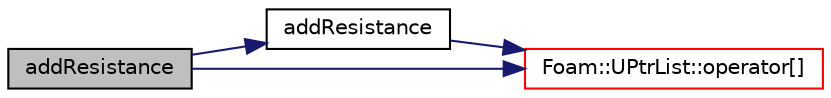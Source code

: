 digraph "addResistance"
{
  bgcolor="transparent";
  edge [fontname="Helvetica",fontsize="10",labelfontname="Helvetica",labelfontsize="10"];
  node [fontname="Helvetica",fontsize="10",shape=record];
  rankdir="LR";
  Node1 [label="addResistance",height=0.2,width=0.4,color="black", fillcolor="grey75", style="filled", fontcolor="black"];
  Node1 -> Node2 [color="midnightblue",fontsize="10",style="solid",fontname="Helvetica"];
  Node2 [label="addResistance",height=0.2,width=0.4,color="black",URL="$a01984.html#a01cf1659692351619346abd42c36b055",tooltip="Add resistance. "];
  Node2 -> Node3 [color="midnightblue",fontsize="10",style="solid",fontname="Helvetica"];
  Node3 [label="Foam::UPtrList::operator[]",height=0.2,width=0.4,color="red",URL="$a02880.html#af15a484723b2f04f96702bd3b5fe2572",tooltip="Return element const reference. "];
  Node1 -> Node3 [color="midnightblue",fontsize="10",style="solid",fontname="Helvetica"];
}
